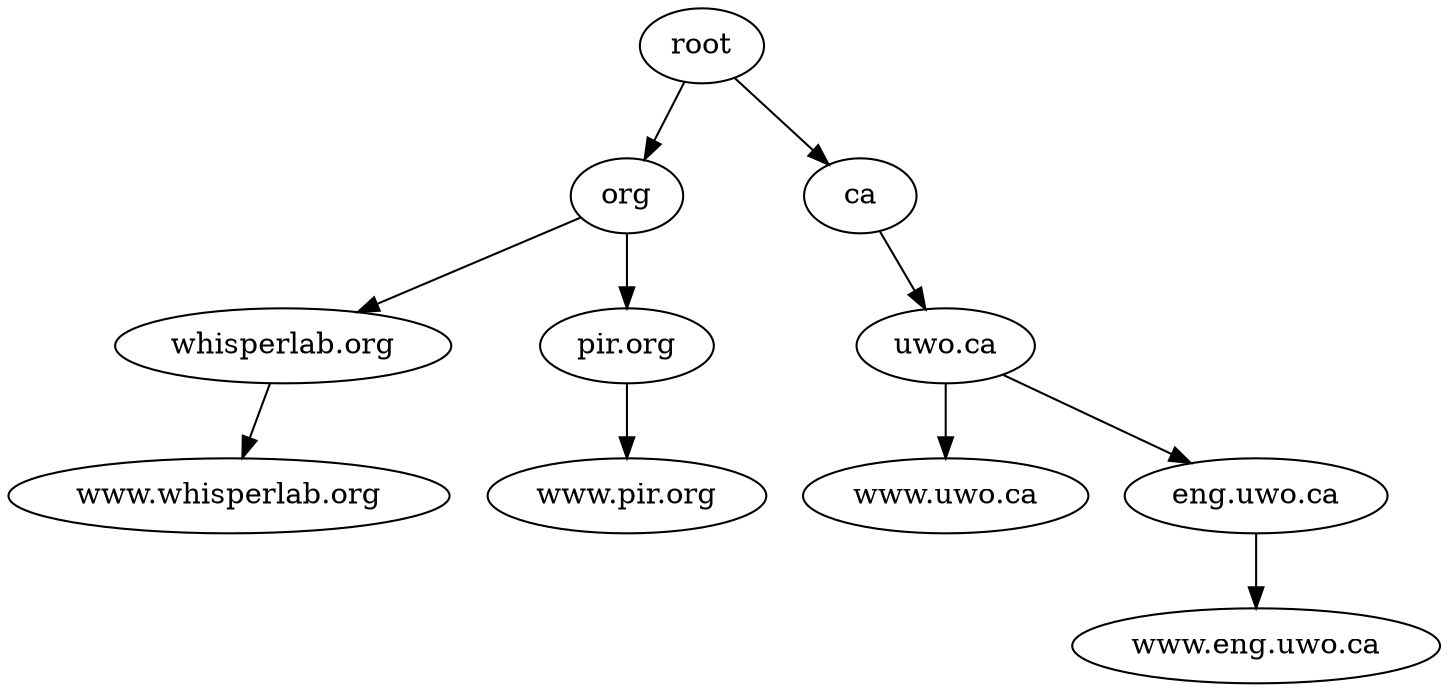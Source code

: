 digraph G {
  root -> org -> whisperlaborg -> wwwwhisperlaborg;
  org -> pirorg -> wwwpirorg;
  root -> ca -> uwoca -> wwwuwoca;
  uwoca -> enguwoca -> wwwenguwoca;

  org [label = "org"];
  whisperlaborg [label = "whisperlab.org"];
  wwwwhisperlaborg [label = "www.whisperlab.org"];

  pirorg [label = "pir.org"];
  wwwpirorg [label = "www.pir.org"];

  ca [label = "ca"];
  uwoca [label = "uwo.ca"];
  wwwuwoca [label = "www.uwo.ca"];
  enguwoca [label = "eng.uwo.ca"];
  wwwenguwoca [label = "www.eng.uwo.ca"];
}

